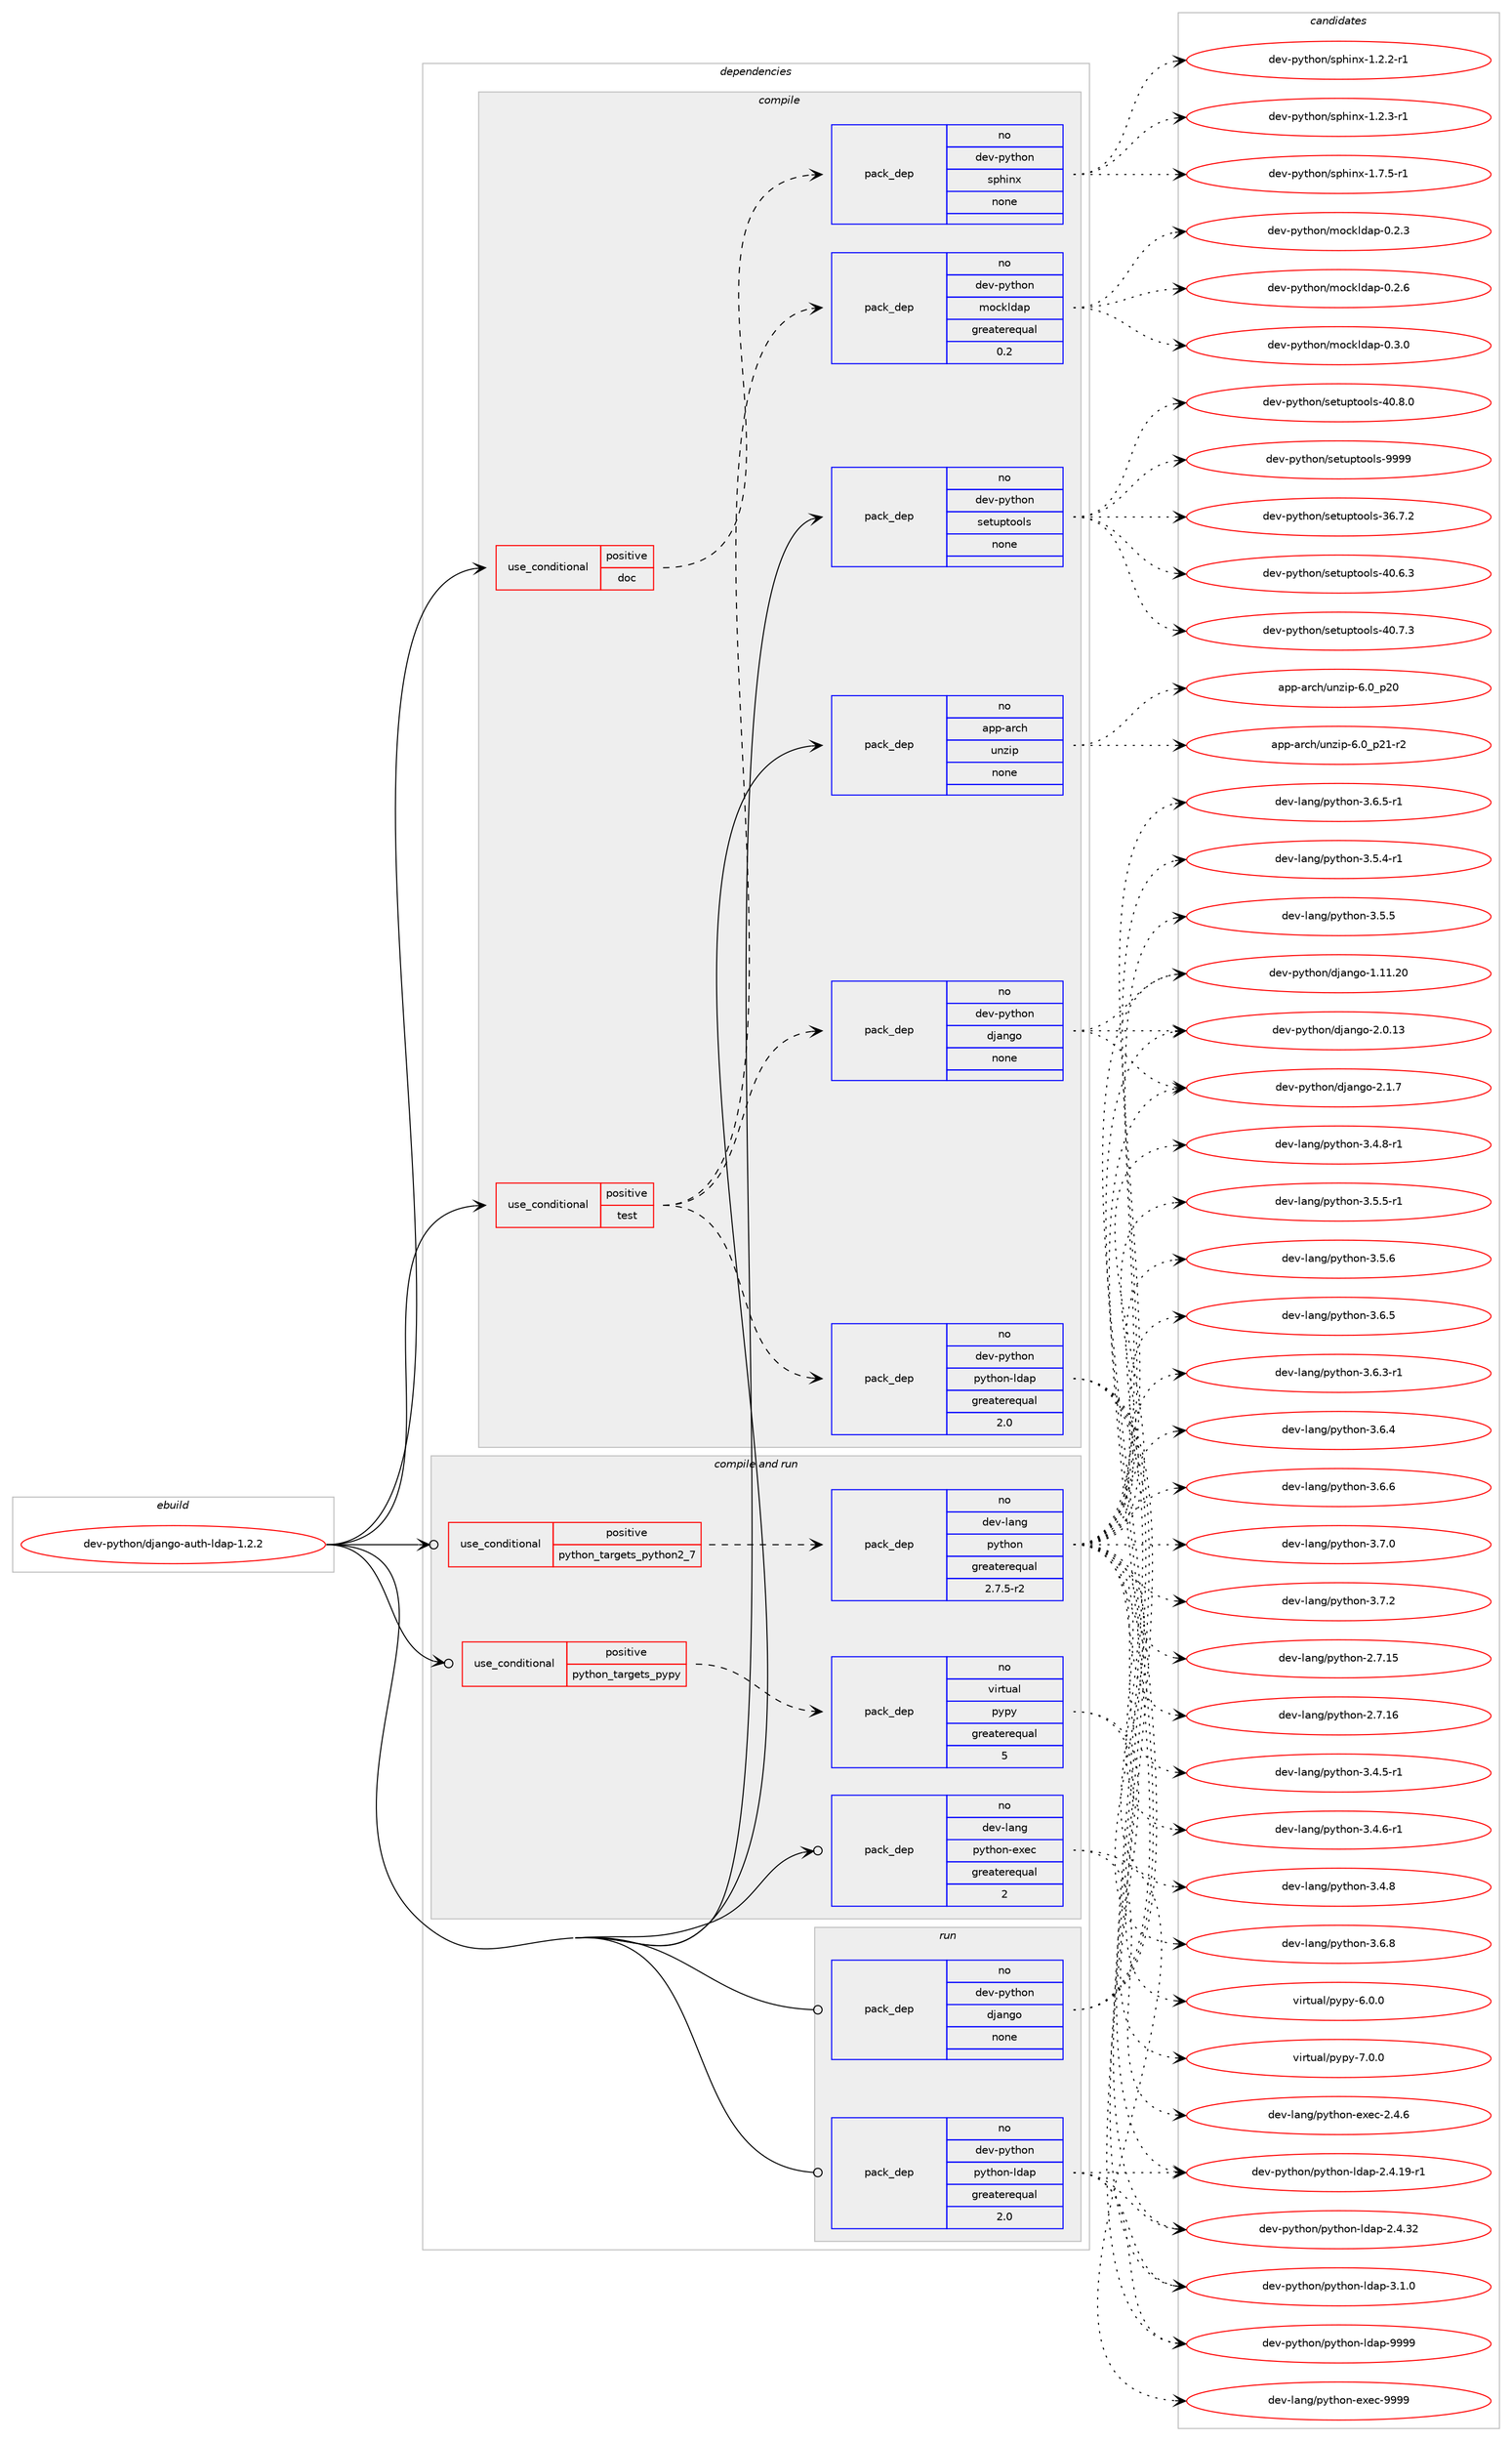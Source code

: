 digraph prolog {

# *************
# Graph options
# *************

newrank=true;
concentrate=true;
compound=true;
graph [rankdir=LR,fontname=Helvetica,fontsize=10,ranksep=1.5];#, ranksep=2.5, nodesep=0.2];
edge  [arrowhead=vee];
node  [fontname=Helvetica,fontsize=10];

# **********
# The ebuild
# **********

subgraph cluster_leftcol {
color=gray;
rank=same;
label=<<i>ebuild</i>>;
id [label="dev-python/django-auth-ldap-1.2.2", color=red, width=4, href="../dev-python/django-auth-ldap-1.2.2.svg"];
}

# ****************
# The dependencies
# ****************

subgraph cluster_midcol {
color=gray;
label=<<i>dependencies</i>>;
subgraph cluster_compile {
fillcolor="#eeeeee";
style=filled;
label=<<i>compile</i>>;
subgraph cond373325 {
dependency1406128 [label=<<TABLE BORDER="0" CELLBORDER="1" CELLSPACING="0" CELLPADDING="4"><TR><TD ROWSPAN="3" CELLPADDING="10">use_conditional</TD></TR><TR><TD>positive</TD></TR><TR><TD>doc</TD></TR></TABLE>>, shape=none, color=red];
subgraph pack1009547 {
dependency1406129 [label=<<TABLE BORDER="0" CELLBORDER="1" CELLSPACING="0" CELLPADDING="4" WIDTH="220"><TR><TD ROWSPAN="6" CELLPADDING="30">pack_dep</TD></TR><TR><TD WIDTH="110">no</TD></TR><TR><TD>dev-python</TD></TR><TR><TD>sphinx</TD></TR><TR><TD>none</TD></TR><TR><TD></TD></TR></TABLE>>, shape=none, color=blue];
}
dependency1406128:e -> dependency1406129:w [weight=20,style="dashed",arrowhead="vee"];
}
id:e -> dependency1406128:w [weight=20,style="solid",arrowhead="vee"];
subgraph cond373326 {
dependency1406130 [label=<<TABLE BORDER="0" CELLBORDER="1" CELLSPACING="0" CELLPADDING="4"><TR><TD ROWSPAN="3" CELLPADDING="10">use_conditional</TD></TR><TR><TD>positive</TD></TR><TR><TD>test</TD></TR></TABLE>>, shape=none, color=red];
subgraph pack1009548 {
dependency1406131 [label=<<TABLE BORDER="0" CELLBORDER="1" CELLSPACING="0" CELLPADDING="4" WIDTH="220"><TR><TD ROWSPAN="6" CELLPADDING="30">pack_dep</TD></TR><TR><TD WIDTH="110">no</TD></TR><TR><TD>dev-python</TD></TR><TR><TD>django</TD></TR><TR><TD>none</TD></TR><TR><TD></TD></TR></TABLE>>, shape=none, color=blue];
}
dependency1406130:e -> dependency1406131:w [weight=20,style="dashed",arrowhead="vee"];
subgraph pack1009549 {
dependency1406132 [label=<<TABLE BORDER="0" CELLBORDER="1" CELLSPACING="0" CELLPADDING="4" WIDTH="220"><TR><TD ROWSPAN="6" CELLPADDING="30">pack_dep</TD></TR><TR><TD WIDTH="110">no</TD></TR><TR><TD>dev-python</TD></TR><TR><TD>python-ldap</TD></TR><TR><TD>greaterequal</TD></TR><TR><TD>2.0</TD></TR></TABLE>>, shape=none, color=blue];
}
dependency1406130:e -> dependency1406132:w [weight=20,style="dashed",arrowhead="vee"];
subgraph pack1009550 {
dependency1406133 [label=<<TABLE BORDER="0" CELLBORDER="1" CELLSPACING="0" CELLPADDING="4" WIDTH="220"><TR><TD ROWSPAN="6" CELLPADDING="30">pack_dep</TD></TR><TR><TD WIDTH="110">no</TD></TR><TR><TD>dev-python</TD></TR><TR><TD>mockldap</TD></TR><TR><TD>greaterequal</TD></TR><TR><TD>0.2</TD></TR></TABLE>>, shape=none, color=blue];
}
dependency1406130:e -> dependency1406133:w [weight=20,style="dashed",arrowhead="vee"];
}
id:e -> dependency1406130:w [weight=20,style="solid",arrowhead="vee"];
subgraph pack1009551 {
dependency1406134 [label=<<TABLE BORDER="0" CELLBORDER="1" CELLSPACING="0" CELLPADDING="4" WIDTH="220"><TR><TD ROWSPAN="6" CELLPADDING="30">pack_dep</TD></TR><TR><TD WIDTH="110">no</TD></TR><TR><TD>app-arch</TD></TR><TR><TD>unzip</TD></TR><TR><TD>none</TD></TR><TR><TD></TD></TR></TABLE>>, shape=none, color=blue];
}
id:e -> dependency1406134:w [weight=20,style="solid",arrowhead="vee"];
subgraph pack1009552 {
dependency1406135 [label=<<TABLE BORDER="0" CELLBORDER="1" CELLSPACING="0" CELLPADDING="4" WIDTH="220"><TR><TD ROWSPAN="6" CELLPADDING="30">pack_dep</TD></TR><TR><TD WIDTH="110">no</TD></TR><TR><TD>dev-python</TD></TR><TR><TD>setuptools</TD></TR><TR><TD>none</TD></TR><TR><TD></TD></TR></TABLE>>, shape=none, color=blue];
}
id:e -> dependency1406135:w [weight=20,style="solid",arrowhead="vee"];
}
subgraph cluster_compileandrun {
fillcolor="#eeeeee";
style=filled;
label=<<i>compile and run</i>>;
subgraph cond373327 {
dependency1406136 [label=<<TABLE BORDER="0" CELLBORDER="1" CELLSPACING="0" CELLPADDING="4"><TR><TD ROWSPAN="3" CELLPADDING="10">use_conditional</TD></TR><TR><TD>positive</TD></TR><TR><TD>python_targets_pypy</TD></TR></TABLE>>, shape=none, color=red];
subgraph pack1009553 {
dependency1406137 [label=<<TABLE BORDER="0" CELLBORDER="1" CELLSPACING="0" CELLPADDING="4" WIDTH="220"><TR><TD ROWSPAN="6" CELLPADDING="30">pack_dep</TD></TR><TR><TD WIDTH="110">no</TD></TR><TR><TD>virtual</TD></TR><TR><TD>pypy</TD></TR><TR><TD>greaterequal</TD></TR><TR><TD>5</TD></TR></TABLE>>, shape=none, color=blue];
}
dependency1406136:e -> dependency1406137:w [weight=20,style="dashed",arrowhead="vee"];
}
id:e -> dependency1406136:w [weight=20,style="solid",arrowhead="odotvee"];
subgraph cond373328 {
dependency1406138 [label=<<TABLE BORDER="0" CELLBORDER="1" CELLSPACING="0" CELLPADDING="4"><TR><TD ROWSPAN="3" CELLPADDING="10">use_conditional</TD></TR><TR><TD>positive</TD></TR><TR><TD>python_targets_python2_7</TD></TR></TABLE>>, shape=none, color=red];
subgraph pack1009554 {
dependency1406139 [label=<<TABLE BORDER="0" CELLBORDER="1" CELLSPACING="0" CELLPADDING="4" WIDTH="220"><TR><TD ROWSPAN="6" CELLPADDING="30">pack_dep</TD></TR><TR><TD WIDTH="110">no</TD></TR><TR><TD>dev-lang</TD></TR><TR><TD>python</TD></TR><TR><TD>greaterequal</TD></TR><TR><TD>2.7.5-r2</TD></TR></TABLE>>, shape=none, color=blue];
}
dependency1406138:e -> dependency1406139:w [weight=20,style="dashed",arrowhead="vee"];
}
id:e -> dependency1406138:w [weight=20,style="solid",arrowhead="odotvee"];
subgraph pack1009555 {
dependency1406140 [label=<<TABLE BORDER="0" CELLBORDER="1" CELLSPACING="0" CELLPADDING="4" WIDTH="220"><TR><TD ROWSPAN="6" CELLPADDING="30">pack_dep</TD></TR><TR><TD WIDTH="110">no</TD></TR><TR><TD>dev-lang</TD></TR><TR><TD>python-exec</TD></TR><TR><TD>greaterequal</TD></TR><TR><TD>2</TD></TR></TABLE>>, shape=none, color=blue];
}
id:e -> dependency1406140:w [weight=20,style="solid",arrowhead="odotvee"];
}
subgraph cluster_run {
fillcolor="#eeeeee";
style=filled;
label=<<i>run</i>>;
subgraph pack1009556 {
dependency1406141 [label=<<TABLE BORDER="0" CELLBORDER="1" CELLSPACING="0" CELLPADDING="4" WIDTH="220"><TR><TD ROWSPAN="6" CELLPADDING="30">pack_dep</TD></TR><TR><TD WIDTH="110">no</TD></TR><TR><TD>dev-python</TD></TR><TR><TD>django</TD></TR><TR><TD>none</TD></TR><TR><TD></TD></TR></TABLE>>, shape=none, color=blue];
}
id:e -> dependency1406141:w [weight=20,style="solid",arrowhead="odot"];
subgraph pack1009557 {
dependency1406142 [label=<<TABLE BORDER="0" CELLBORDER="1" CELLSPACING="0" CELLPADDING="4" WIDTH="220"><TR><TD ROWSPAN="6" CELLPADDING="30">pack_dep</TD></TR><TR><TD WIDTH="110">no</TD></TR><TR><TD>dev-python</TD></TR><TR><TD>python-ldap</TD></TR><TR><TD>greaterequal</TD></TR><TR><TD>2.0</TD></TR></TABLE>>, shape=none, color=blue];
}
id:e -> dependency1406142:w [weight=20,style="solid",arrowhead="odot"];
}
}

# **************
# The candidates
# **************

subgraph cluster_choices {
rank=same;
color=gray;
label=<<i>candidates</i>>;

subgraph choice1009547 {
color=black;
nodesep=1;
choice10010111845112121116104111110471151121041051101204549465046504511449 [label="dev-python/sphinx-1.2.2-r1", color=red, width=4,href="../dev-python/sphinx-1.2.2-r1.svg"];
choice10010111845112121116104111110471151121041051101204549465046514511449 [label="dev-python/sphinx-1.2.3-r1", color=red, width=4,href="../dev-python/sphinx-1.2.3-r1.svg"];
choice10010111845112121116104111110471151121041051101204549465546534511449 [label="dev-python/sphinx-1.7.5-r1", color=red, width=4,href="../dev-python/sphinx-1.7.5-r1.svg"];
dependency1406129:e -> choice10010111845112121116104111110471151121041051101204549465046504511449:w [style=dotted,weight="100"];
dependency1406129:e -> choice10010111845112121116104111110471151121041051101204549465046514511449:w [style=dotted,weight="100"];
dependency1406129:e -> choice10010111845112121116104111110471151121041051101204549465546534511449:w [style=dotted,weight="100"];
}
subgraph choice1009548 {
color=black;
nodesep=1;
choice1001011184511212111610411111047100106971101031114549464949465048 [label="dev-python/django-1.11.20", color=red, width=4,href="../dev-python/django-1.11.20.svg"];
choice10010111845112121116104111110471001069711010311145504648464951 [label="dev-python/django-2.0.13", color=red, width=4,href="../dev-python/django-2.0.13.svg"];
choice100101118451121211161041111104710010697110103111455046494655 [label="dev-python/django-2.1.7", color=red, width=4,href="../dev-python/django-2.1.7.svg"];
dependency1406131:e -> choice1001011184511212111610411111047100106971101031114549464949465048:w [style=dotted,weight="100"];
dependency1406131:e -> choice10010111845112121116104111110471001069711010311145504648464951:w [style=dotted,weight="100"];
dependency1406131:e -> choice100101118451121211161041111104710010697110103111455046494655:w [style=dotted,weight="100"];
}
subgraph choice1009549 {
color=black;
nodesep=1;
choice10010111845112121116104111110471121211161041111104510810097112455046524649574511449 [label="dev-python/python-ldap-2.4.19-r1", color=red, width=4,href="../dev-python/python-ldap-2.4.19-r1.svg"];
choice1001011184511212111610411111047112121116104111110451081009711245504652465150 [label="dev-python/python-ldap-2.4.32", color=red, width=4,href="../dev-python/python-ldap-2.4.32.svg"];
choice10010111845112121116104111110471121211161041111104510810097112455146494648 [label="dev-python/python-ldap-3.1.0", color=red, width=4,href="../dev-python/python-ldap-3.1.0.svg"];
choice100101118451121211161041111104711212111610411111045108100971124557575757 [label="dev-python/python-ldap-9999", color=red, width=4,href="../dev-python/python-ldap-9999.svg"];
dependency1406132:e -> choice10010111845112121116104111110471121211161041111104510810097112455046524649574511449:w [style=dotted,weight="100"];
dependency1406132:e -> choice1001011184511212111610411111047112121116104111110451081009711245504652465150:w [style=dotted,weight="100"];
dependency1406132:e -> choice10010111845112121116104111110471121211161041111104510810097112455146494648:w [style=dotted,weight="100"];
dependency1406132:e -> choice100101118451121211161041111104711212111610411111045108100971124557575757:w [style=dotted,weight="100"];
}
subgraph choice1009550 {
color=black;
nodesep=1;
choice10010111845112121116104111110471091119910710810097112454846504651 [label="dev-python/mockldap-0.2.3", color=red, width=4,href="../dev-python/mockldap-0.2.3.svg"];
choice10010111845112121116104111110471091119910710810097112454846504654 [label="dev-python/mockldap-0.2.6", color=red, width=4,href="../dev-python/mockldap-0.2.6.svg"];
choice10010111845112121116104111110471091119910710810097112454846514648 [label="dev-python/mockldap-0.3.0", color=red, width=4,href="../dev-python/mockldap-0.3.0.svg"];
dependency1406133:e -> choice10010111845112121116104111110471091119910710810097112454846504651:w [style=dotted,weight="100"];
dependency1406133:e -> choice10010111845112121116104111110471091119910710810097112454846504654:w [style=dotted,weight="100"];
dependency1406133:e -> choice10010111845112121116104111110471091119910710810097112454846514648:w [style=dotted,weight="100"];
}
subgraph choice1009551 {
color=black;
nodesep=1;
choice971121124597114991044711711012210511245544648951125048 [label="app-arch/unzip-6.0_p20", color=red, width=4,href="../app-arch/unzip-6.0_p20.svg"];
choice9711211245971149910447117110122105112455446489511250494511450 [label="app-arch/unzip-6.0_p21-r2", color=red, width=4,href="../app-arch/unzip-6.0_p21-r2.svg"];
dependency1406134:e -> choice971121124597114991044711711012210511245544648951125048:w [style=dotted,weight="100"];
dependency1406134:e -> choice9711211245971149910447117110122105112455446489511250494511450:w [style=dotted,weight="100"];
}
subgraph choice1009552 {
color=black;
nodesep=1;
choice100101118451121211161041111104711510111611711211611111110811545515446554650 [label="dev-python/setuptools-36.7.2", color=red, width=4,href="../dev-python/setuptools-36.7.2.svg"];
choice100101118451121211161041111104711510111611711211611111110811545524846544651 [label="dev-python/setuptools-40.6.3", color=red, width=4,href="../dev-python/setuptools-40.6.3.svg"];
choice100101118451121211161041111104711510111611711211611111110811545524846554651 [label="dev-python/setuptools-40.7.3", color=red, width=4,href="../dev-python/setuptools-40.7.3.svg"];
choice100101118451121211161041111104711510111611711211611111110811545524846564648 [label="dev-python/setuptools-40.8.0", color=red, width=4,href="../dev-python/setuptools-40.8.0.svg"];
choice10010111845112121116104111110471151011161171121161111111081154557575757 [label="dev-python/setuptools-9999", color=red, width=4,href="../dev-python/setuptools-9999.svg"];
dependency1406135:e -> choice100101118451121211161041111104711510111611711211611111110811545515446554650:w [style=dotted,weight="100"];
dependency1406135:e -> choice100101118451121211161041111104711510111611711211611111110811545524846544651:w [style=dotted,weight="100"];
dependency1406135:e -> choice100101118451121211161041111104711510111611711211611111110811545524846554651:w [style=dotted,weight="100"];
dependency1406135:e -> choice100101118451121211161041111104711510111611711211611111110811545524846564648:w [style=dotted,weight="100"];
dependency1406135:e -> choice10010111845112121116104111110471151011161171121161111111081154557575757:w [style=dotted,weight="100"];
}
subgraph choice1009553 {
color=black;
nodesep=1;
choice1181051141161179710847112121112121455446484648 [label="virtual/pypy-6.0.0", color=red, width=4,href="../virtual/pypy-6.0.0.svg"];
choice1181051141161179710847112121112121455546484648 [label="virtual/pypy-7.0.0", color=red, width=4,href="../virtual/pypy-7.0.0.svg"];
dependency1406137:e -> choice1181051141161179710847112121112121455446484648:w [style=dotted,weight="100"];
dependency1406137:e -> choice1181051141161179710847112121112121455546484648:w [style=dotted,weight="100"];
}
subgraph choice1009554 {
color=black;
nodesep=1;
choice10010111845108971101034711212111610411111045504655464953 [label="dev-lang/python-2.7.15", color=red, width=4,href="../dev-lang/python-2.7.15.svg"];
choice10010111845108971101034711212111610411111045504655464954 [label="dev-lang/python-2.7.16", color=red, width=4,href="../dev-lang/python-2.7.16.svg"];
choice1001011184510897110103471121211161041111104551465246534511449 [label="dev-lang/python-3.4.5-r1", color=red, width=4,href="../dev-lang/python-3.4.5-r1.svg"];
choice1001011184510897110103471121211161041111104551465246544511449 [label="dev-lang/python-3.4.6-r1", color=red, width=4,href="../dev-lang/python-3.4.6-r1.svg"];
choice100101118451089711010347112121116104111110455146524656 [label="dev-lang/python-3.4.8", color=red, width=4,href="../dev-lang/python-3.4.8.svg"];
choice1001011184510897110103471121211161041111104551465246564511449 [label="dev-lang/python-3.4.8-r1", color=red, width=4,href="../dev-lang/python-3.4.8-r1.svg"];
choice1001011184510897110103471121211161041111104551465346524511449 [label="dev-lang/python-3.5.4-r1", color=red, width=4,href="../dev-lang/python-3.5.4-r1.svg"];
choice100101118451089711010347112121116104111110455146534653 [label="dev-lang/python-3.5.5", color=red, width=4,href="../dev-lang/python-3.5.5.svg"];
choice1001011184510897110103471121211161041111104551465346534511449 [label="dev-lang/python-3.5.5-r1", color=red, width=4,href="../dev-lang/python-3.5.5-r1.svg"];
choice100101118451089711010347112121116104111110455146534654 [label="dev-lang/python-3.5.6", color=red, width=4,href="../dev-lang/python-3.5.6.svg"];
choice1001011184510897110103471121211161041111104551465446514511449 [label="dev-lang/python-3.6.3-r1", color=red, width=4,href="../dev-lang/python-3.6.3-r1.svg"];
choice100101118451089711010347112121116104111110455146544652 [label="dev-lang/python-3.6.4", color=red, width=4,href="../dev-lang/python-3.6.4.svg"];
choice100101118451089711010347112121116104111110455146544653 [label="dev-lang/python-3.6.5", color=red, width=4,href="../dev-lang/python-3.6.5.svg"];
choice1001011184510897110103471121211161041111104551465446534511449 [label="dev-lang/python-3.6.5-r1", color=red, width=4,href="../dev-lang/python-3.6.5-r1.svg"];
choice100101118451089711010347112121116104111110455146544654 [label="dev-lang/python-3.6.6", color=red, width=4,href="../dev-lang/python-3.6.6.svg"];
choice100101118451089711010347112121116104111110455146544656 [label="dev-lang/python-3.6.8", color=red, width=4,href="../dev-lang/python-3.6.8.svg"];
choice100101118451089711010347112121116104111110455146554648 [label="dev-lang/python-3.7.0", color=red, width=4,href="../dev-lang/python-3.7.0.svg"];
choice100101118451089711010347112121116104111110455146554650 [label="dev-lang/python-3.7.2", color=red, width=4,href="../dev-lang/python-3.7.2.svg"];
dependency1406139:e -> choice10010111845108971101034711212111610411111045504655464953:w [style=dotted,weight="100"];
dependency1406139:e -> choice10010111845108971101034711212111610411111045504655464954:w [style=dotted,weight="100"];
dependency1406139:e -> choice1001011184510897110103471121211161041111104551465246534511449:w [style=dotted,weight="100"];
dependency1406139:e -> choice1001011184510897110103471121211161041111104551465246544511449:w [style=dotted,weight="100"];
dependency1406139:e -> choice100101118451089711010347112121116104111110455146524656:w [style=dotted,weight="100"];
dependency1406139:e -> choice1001011184510897110103471121211161041111104551465246564511449:w [style=dotted,weight="100"];
dependency1406139:e -> choice1001011184510897110103471121211161041111104551465346524511449:w [style=dotted,weight="100"];
dependency1406139:e -> choice100101118451089711010347112121116104111110455146534653:w [style=dotted,weight="100"];
dependency1406139:e -> choice1001011184510897110103471121211161041111104551465346534511449:w [style=dotted,weight="100"];
dependency1406139:e -> choice100101118451089711010347112121116104111110455146534654:w [style=dotted,weight="100"];
dependency1406139:e -> choice1001011184510897110103471121211161041111104551465446514511449:w [style=dotted,weight="100"];
dependency1406139:e -> choice100101118451089711010347112121116104111110455146544652:w [style=dotted,weight="100"];
dependency1406139:e -> choice100101118451089711010347112121116104111110455146544653:w [style=dotted,weight="100"];
dependency1406139:e -> choice1001011184510897110103471121211161041111104551465446534511449:w [style=dotted,weight="100"];
dependency1406139:e -> choice100101118451089711010347112121116104111110455146544654:w [style=dotted,weight="100"];
dependency1406139:e -> choice100101118451089711010347112121116104111110455146544656:w [style=dotted,weight="100"];
dependency1406139:e -> choice100101118451089711010347112121116104111110455146554648:w [style=dotted,weight="100"];
dependency1406139:e -> choice100101118451089711010347112121116104111110455146554650:w [style=dotted,weight="100"];
}
subgraph choice1009555 {
color=black;
nodesep=1;
choice1001011184510897110103471121211161041111104510112010199455046524654 [label="dev-lang/python-exec-2.4.6", color=red, width=4,href="../dev-lang/python-exec-2.4.6.svg"];
choice10010111845108971101034711212111610411111045101120101994557575757 [label="dev-lang/python-exec-9999", color=red, width=4,href="../dev-lang/python-exec-9999.svg"];
dependency1406140:e -> choice1001011184510897110103471121211161041111104510112010199455046524654:w [style=dotted,weight="100"];
dependency1406140:e -> choice10010111845108971101034711212111610411111045101120101994557575757:w [style=dotted,weight="100"];
}
subgraph choice1009556 {
color=black;
nodesep=1;
choice1001011184511212111610411111047100106971101031114549464949465048 [label="dev-python/django-1.11.20", color=red, width=4,href="../dev-python/django-1.11.20.svg"];
choice10010111845112121116104111110471001069711010311145504648464951 [label="dev-python/django-2.0.13", color=red, width=4,href="../dev-python/django-2.0.13.svg"];
choice100101118451121211161041111104710010697110103111455046494655 [label="dev-python/django-2.1.7", color=red, width=4,href="../dev-python/django-2.1.7.svg"];
dependency1406141:e -> choice1001011184511212111610411111047100106971101031114549464949465048:w [style=dotted,weight="100"];
dependency1406141:e -> choice10010111845112121116104111110471001069711010311145504648464951:w [style=dotted,weight="100"];
dependency1406141:e -> choice100101118451121211161041111104710010697110103111455046494655:w [style=dotted,weight="100"];
}
subgraph choice1009557 {
color=black;
nodesep=1;
choice10010111845112121116104111110471121211161041111104510810097112455046524649574511449 [label="dev-python/python-ldap-2.4.19-r1", color=red, width=4,href="../dev-python/python-ldap-2.4.19-r1.svg"];
choice1001011184511212111610411111047112121116104111110451081009711245504652465150 [label="dev-python/python-ldap-2.4.32", color=red, width=4,href="../dev-python/python-ldap-2.4.32.svg"];
choice10010111845112121116104111110471121211161041111104510810097112455146494648 [label="dev-python/python-ldap-3.1.0", color=red, width=4,href="../dev-python/python-ldap-3.1.0.svg"];
choice100101118451121211161041111104711212111610411111045108100971124557575757 [label="dev-python/python-ldap-9999", color=red, width=4,href="../dev-python/python-ldap-9999.svg"];
dependency1406142:e -> choice10010111845112121116104111110471121211161041111104510810097112455046524649574511449:w [style=dotted,weight="100"];
dependency1406142:e -> choice1001011184511212111610411111047112121116104111110451081009711245504652465150:w [style=dotted,weight="100"];
dependency1406142:e -> choice10010111845112121116104111110471121211161041111104510810097112455146494648:w [style=dotted,weight="100"];
dependency1406142:e -> choice100101118451121211161041111104711212111610411111045108100971124557575757:w [style=dotted,weight="100"];
}
}

}
